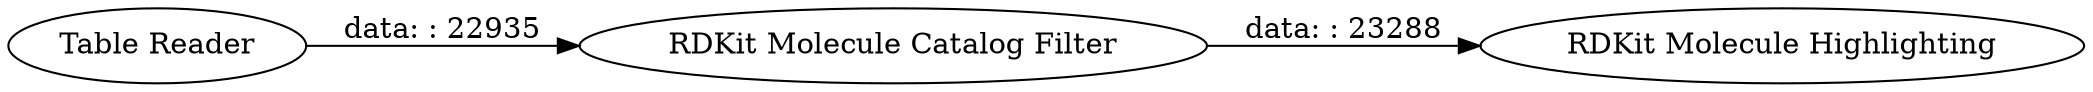 digraph {
	"869849497031784303_10" [label="RDKit Molecule Catalog Filter"]
	"869849497031784303_8" [label="Table Reader"]
	"869849497031784303_3" [label="RDKit Molecule Highlighting"]
	"869849497031784303_10" -> "869849497031784303_3" [label="data: : 23288"]
	"869849497031784303_8" -> "869849497031784303_10" [label="data: : 22935"]
	rankdir=LR
}

